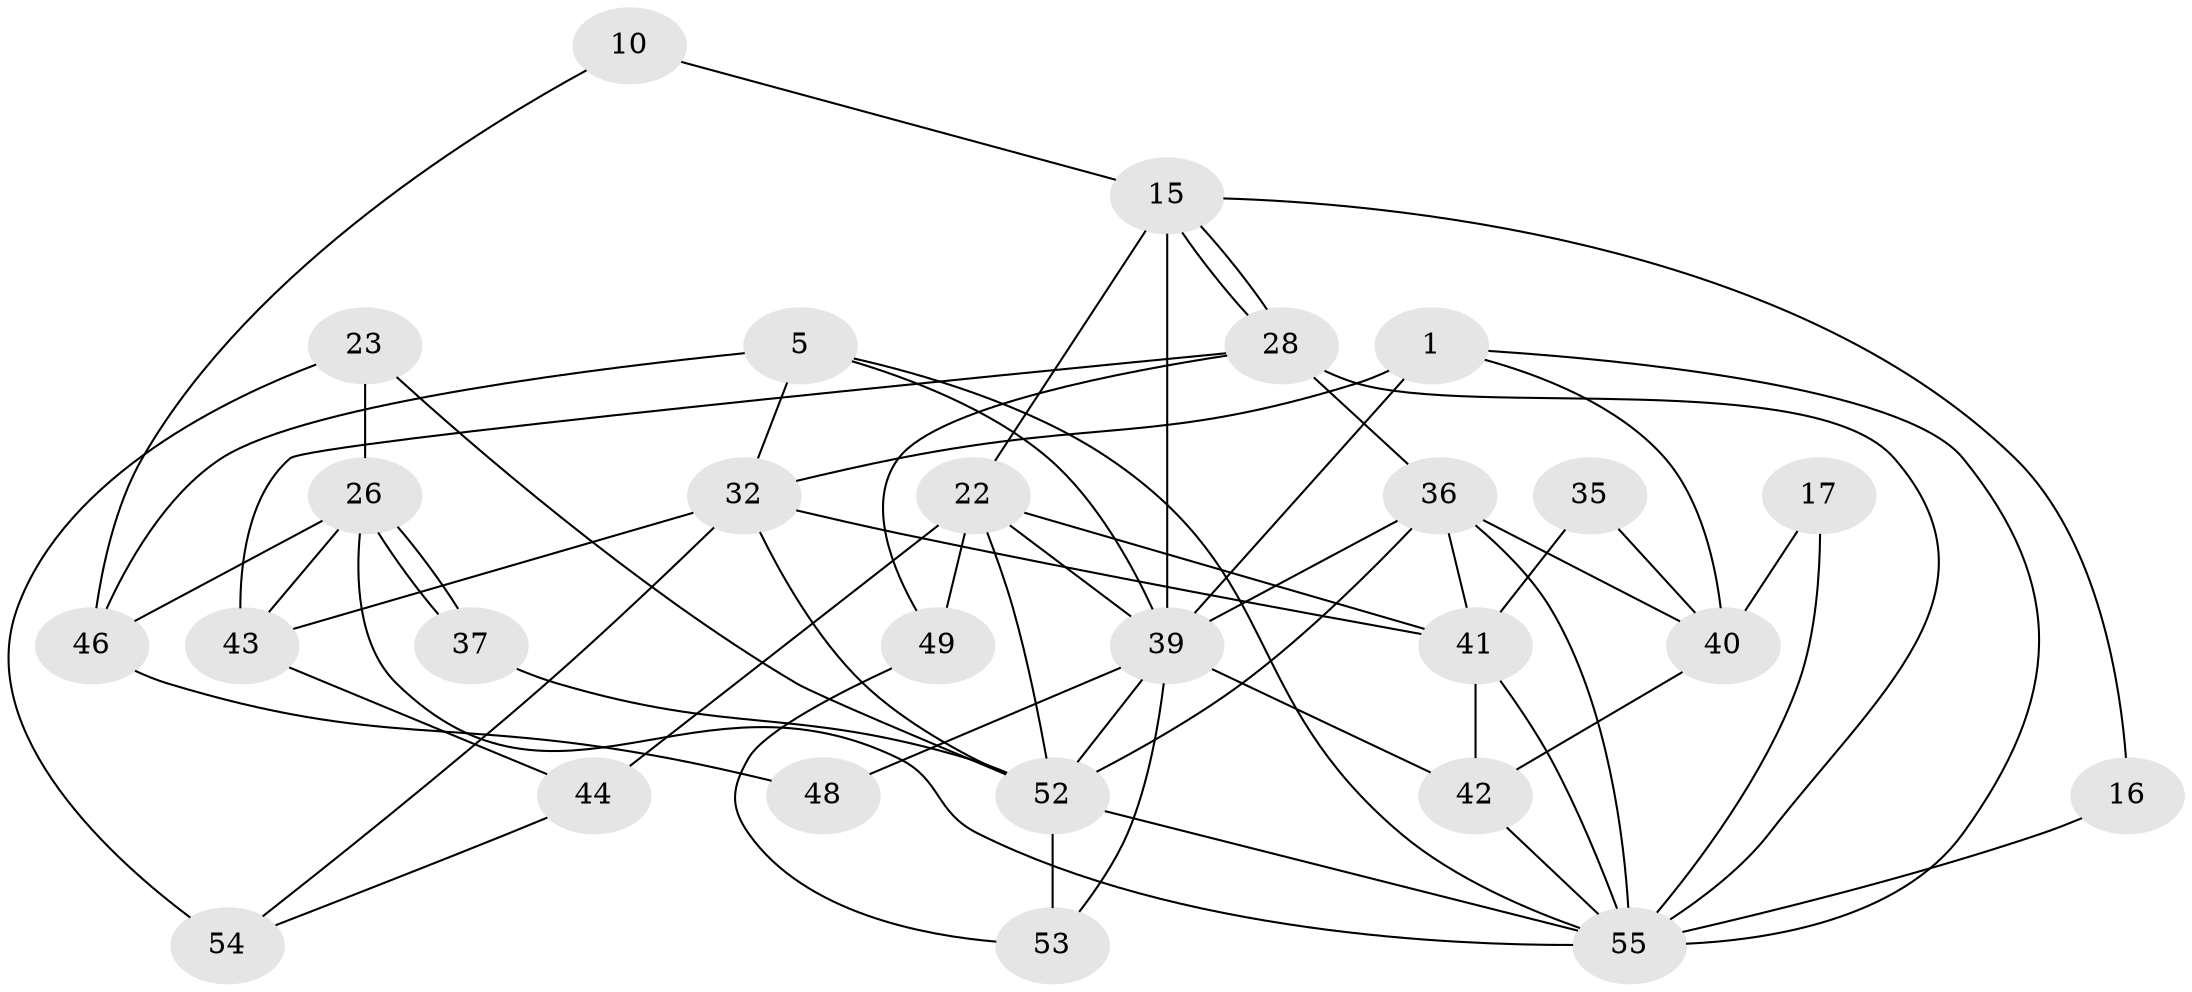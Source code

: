 // original degree distribution, {6: 0.09090909090909091, 5: 0.12727272727272726, 3: 0.32727272727272727, 4: 0.18181818181818182, 2: 0.16363636363636364, 7: 0.09090909090909091, 8: 0.01818181818181818}
// Generated by graph-tools (version 1.1) at 2025/50/03/09/25 04:50:34]
// undirected, 27 vertices, 61 edges
graph export_dot {
graph [start="1"]
  node [color=gray90,style=filled];
  1;
  5;
  10;
  15;
  16;
  17;
  22 [super="+12+11"];
  23 [super="+6"];
  26 [super="+9"];
  28;
  32 [super="+3+21"];
  35;
  36 [super="+19"];
  37;
  39 [super="+2+25"];
  40 [super="+34"];
  41 [super="+4+14"];
  42;
  43;
  44 [super="+33"];
  46 [super="+24"];
  48 [super="+20"];
  49;
  52 [super="+47"];
  53 [super="+38+45"];
  54 [super="+7"];
  55 [super="+51+50"];
  1 -- 32;
  1 -- 39 [weight=3];
  1 -- 40;
  1 -- 55;
  5 -- 46 [weight=2];
  5 -- 39;
  5 -- 32;
  5 -- 55 [weight=2];
  10 -- 15;
  10 -- 46;
  15 -- 28;
  15 -- 28;
  15 -- 16;
  15 -- 39 [weight=2];
  15 -- 22;
  16 -- 55;
  17 -- 40;
  17 -- 55;
  22 -- 44 [weight=2];
  22 -- 52 [weight=2];
  22 -- 49;
  22 -- 41;
  22 -- 39;
  23 -- 54 [weight=2];
  23 -- 52 [weight=2];
  23 -- 26;
  26 -- 37;
  26 -- 37;
  26 -- 43;
  26 -- 46;
  26 -- 55;
  28 -- 43;
  28 -- 49;
  28 -- 36 [weight=2];
  28 -- 55 [weight=2];
  32 -- 52;
  32 -- 54;
  32 -- 41;
  32 -- 43;
  35 -- 40;
  35 -- 41;
  36 -- 39 [weight=3];
  36 -- 52;
  36 -- 55 [weight=2];
  36 -- 40;
  36 -- 41 [weight=2];
  37 -- 52;
  39 -- 52;
  39 -- 48 [weight=2];
  39 -- 42;
  39 -- 53;
  40 -- 42 [weight=2];
  41 -- 42;
  41 -- 55;
  42 -- 55;
  43 -- 44 [weight=2];
  44 -- 54;
  46 -- 48;
  49 -- 53;
  52 -- 53 [weight=2];
  52 -- 55 [weight=2];
}
